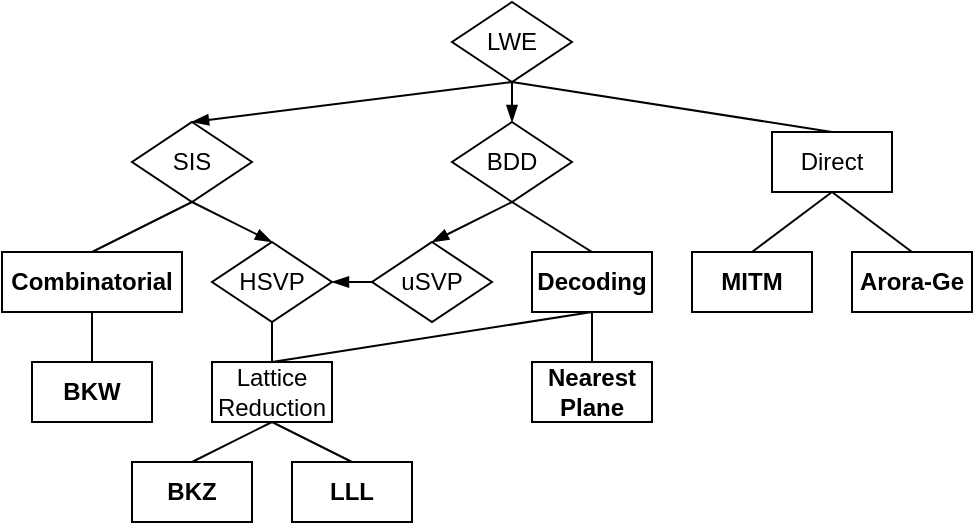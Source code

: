 <mxfile version="15.4.0" type="device"><diagram id="2hl5_CiL-nwWTZ7Ig-cd" name="Seite-1"><mxGraphModel dx="677" dy="391" grid="1" gridSize="10" guides="1" tooltips="1" connect="1" arrows="1" fold="1" page="1" pageScale="1" pageWidth="827" pageHeight="1169" math="0" shadow="0"><root><mxCell id="0"/><mxCell id="1" parent="0"/><mxCell id="na9xS7KZuAes7jPYAI4i-10" style="orthogonalLoop=1;jettySize=auto;html=1;exitX=0.5;exitY=1;exitDx=0;exitDy=0;endArrow=blockThin;endFill=1;entryX=0.5;entryY=0;entryDx=0;entryDy=0;" edge="1" parent="1" source="na9xS7KZuAes7jPYAI4i-29" target="na9xS7KZuAes7jPYAI4i-30"><mxGeometry relative="1" as="geometry"><mxPoint x="350" y="240" as="sourcePoint"/><mxPoint x="190" y="280" as="targetPoint"/></mxGeometry></mxCell><mxCell id="na9xS7KZuAes7jPYAI4i-11" style="rounded=0;orthogonalLoop=1;jettySize=auto;html=1;exitX=0.5;exitY=1;exitDx=0;exitDy=0;endArrow=blockThin;endFill=1;entryX=0.5;entryY=0;entryDx=0;entryDy=0;" edge="1" parent="1" source="na9xS7KZuAes7jPYAI4i-29" target="na9xS7KZuAes7jPYAI4i-31"><mxGeometry relative="1" as="geometry"><mxPoint x="350" y="240" as="sourcePoint"/><mxPoint x="350" y="260" as="targetPoint"/></mxGeometry></mxCell><mxCell id="na9xS7KZuAes7jPYAI4i-12" style="orthogonalLoop=1;jettySize=auto;html=1;exitX=0.5;exitY=1;exitDx=0;exitDy=0;entryX=0.5;entryY=0;entryDx=0;entryDy=0;endArrow=none;endFill=0;" edge="1" parent="1" source="na9xS7KZuAes7jPYAI4i-29" target="na9xS7KZuAes7jPYAI4i-7"><mxGeometry relative="1" as="geometry"><mxPoint x="350" y="240" as="sourcePoint"/></mxGeometry></mxCell><mxCell id="na9xS7KZuAes7jPYAI4i-15" style="orthogonalLoop=1;jettySize=auto;html=1;exitX=0.5;exitY=1;exitDx=0;exitDy=0;entryX=0.5;entryY=0;entryDx=0;entryDy=0;endArrow=none;endFill=0;" edge="1" parent="1" source="na9xS7KZuAes7jPYAI4i-30" target="na9xS7KZuAes7jPYAI4i-14"><mxGeometry relative="1" as="geometry"><mxPoint x="150" y="350" as="sourcePoint"/></mxGeometry></mxCell><mxCell id="na9xS7KZuAes7jPYAI4i-21" style="orthogonalLoop=1;jettySize=auto;html=1;exitX=0;exitY=0.5;exitDx=0;exitDy=0;entryX=1;entryY=0.5;entryDx=0;entryDy=0;endArrow=blockThin;endFill=1;" edge="1" parent="1" source="na9xS7KZuAes7jPYAI4i-33" target="na9xS7KZuAes7jPYAI4i-35"><mxGeometry relative="1" as="geometry"><mxPoint x="335" y="410" as="sourcePoint"/><mxPoint x="375" y="450" as="targetPoint"/></mxGeometry></mxCell><mxCell id="na9xS7KZuAes7jPYAI4i-22" style="orthogonalLoop=1;jettySize=auto;html=1;exitX=0.5;exitY=1;exitDx=0;exitDy=0;entryX=0.5;entryY=0;entryDx=0;entryDy=0;endArrow=blockThin;endFill=1;" edge="1" parent="1" source="na9xS7KZuAes7jPYAI4i-30" target="na9xS7KZuAes7jPYAI4i-35"><mxGeometry relative="1" as="geometry"><mxPoint x="305" y="410" as="sourcePoint"/></mxGeometry></mxCell><mxCell id="na9xS7KZuAes7jPYAI4i-27" style="orthogonalLoop=1;jettySize=auto;html=1;exitX=0.5;exitY=1;exitDx=0;exitDy=0;entryX=0.5;entryY=0;entryDx=0;entryDy=0;endArrow=none;endFill=0;" edge="1" parent="1" source="na9xS7KZuAes7jPYAI4i-7" target="na9xS7KZuAes7jPYAI4i-25"><mxGeometry relative="1" as="geometry"/></mxCell><mxCell id="na9xS7KZuAes7jPYAI4i-28" style="orthogonalLoop=1;jettySize=auto;html=1;exitX=0.5;exitY=1;exitDx=0;exitDy=0;entryX=0.5;entryY=0;entryDx=0;entryDy=0;endArrow=none;endFill=0;" edge="1" parent="1" source="na9xS7KZuAes7jPYAI4i-7" target="na9xS7KZuAes7jPYAI4i-26"><mxGeometry relative="1" as="geometry"/></mxCell><mxCell id="na9xS7KZuAes7jPYAI4i-7" value="Direct" style="rounded=0;whiteSpace=wrap;html=1;" vertex="1" parent="1"><mxGeometry x="450" y="225" width="60" height="30" as="geometry"/></mxCell><mxCell id="na9xS7KZuAes7jPYAI4i-24" style="orthogonalLoop=1;jettySize=auto;html=1;exitX=0.5;exitY=1;exitDx=0;exitDy=0;entryX=0.5;entryY=0;entryDx=0;entryDy=0;endArrow=none;endFill=0;startArrow=none;startFill=0;" edge="1" parent="1" source="na9xS7KZuAes7jPYAI4i-14" target="na9xS7KZuAes7jPYAI4i-16"><mxGeometry relative="1" as="geometry"/></mxCell><mxCell id="na9xS7KZuAes7jPYAI4i-14" value="&lt;b&gt;Combinatorial&lt;/b&gt;" style="rounded=0;whiteSpace=wrap;html=1;" vertex="1" parent="1"><mxGeometry x="65" y="285" width="90" height="30" as="geometry"/></mxCell><mxCell id="na9xS7KZuAes7jPYAI4i-16" value="&lt;b&gt;BKW&lt;/b&gt;" style="rounded=0;whiteSpace=wrap;html=1;" vertex="1" parent="1"><mxGeometry x="80" y="340" width="60" height="30" as="geometry"/></mxCell><mxCell id="na9xS7KZuAes7jPYAI4i-40" style="edgeStyle=none;orthogonalLoop=1;jettySize=auto;html=1;exitX=0.5;exitY=1;exitDx=0;exitDy=0;entryX=0.5;entryY=0;entryDx=0;entryDy=0;endArrow=none;endFill=0;" edge="1" parent="1" source="na9xS7KZuAes7jPYAI4i-17" target="na9xS7KZuAes7jPYAI4i-39"><mxGeometry relative="1" as="geometry"/></mxCell><mxCell id="na9xS7KZuAes7jPYAI4i-42" style="edgeStyle=none;orthogonalLoop=1;jettySize=auto;html=1;exitX=0.5;exitY=1;exitDx=0;exitDy=0;entryX=0.5;entryY=0;entryDx=0;entryDy=0;endArrow=none;endFill=0;" edge="1" parent="1" source="na9xS7KZuAes7jPYAI4i-17" target="na9xS7KZuAes7jPYAI4i-41"><mxGeometry relative="1" as="geometry"/></mxCell><mxCell id="na9xS7KZuAes7jPYAI4i-17" value="Lattice Reduction" style="rounded=0;whiteSpace=wrap;html=1;" vertex="1" parent="1"><mxGeometry x="170" y="340" width="60" height="30" as="geometry"/></mxCell><mxCell id="na9xS7KZuAes7jPYAI4i-45" style="edgeStyle=none;orthogonalLoop=1;jettySize=auto;html=1;exitX=0.5;exitY=1;exitDx=0;exitDy=0;entryX=0.5;entryY=0;entryDx=0;entryDy=0;endArrow=none;endFill=0;" edge="1" parent="1" source="na9xS7KZuAes7jPYAI4i-18" target="na9xS7KZuAes7jPYAI4i-17"><mxGeometry relative="1" as="geometry"/></mxCell><mxCell id="na9xS7KZuAes7jPYAI4i-18" value="&lt;b&gt;Decoding&lt;/b&gt;" style="rounded=0;whiteSpace=wrap;html=1;" vertex="1" parent="1"><mxGeometry x="330" y="285" width="60" height="30" as="geometry"/></mxCell><mxCell id="na9xS7KZuAes7jPYAI4i-25" value="&lt;b&gt;MITM&lt;/b&gt;" style="rounded=0;whiteSpace=wrap;html=1;" vertex="1" parent="1"><mxGeometry x="410" y="285" width="60" height="30" as="geometry"/></mxCell><mxCell id="na9xS7KZuAes7jPYAI4i-26" value="&lt;b&gt;Arora-Ge&lt;/b&gt;" style="rounded=0;whiteSpace=wrap;html=1;" vertex="1" parent="1"><mxGeometry x="490" y="285" width="60" height="30" as="geometry"/></mxCell><mxCell id="na9xS7KZuAes7jPYAI4i-29" value="LWE" style="rhombus;whiteSpace=wrap;html=1;" vertex="1" parent="1"><mxGeometry x="290" y="160" width="60" height="40" as="geometry"/></mxCell><mxCell id="na9xS7KZuAes7jPYAI4i-30" value="SIS" style="rhombus;whiteSpace=wrap;html=1;" vertex="1" parent="1"><mxGeometry x="130" y="220" width="60" height="40" as="geometry"/></mxCell><mxCell id="na9xS7KZuAes7jPYAI4i-37" style="edgeStyle=none;orthogonalLoop=1;jettySize=auto;html=1;exitX=0.5;exitY=1;exitDx=0;exitDy=0;entryX=0.5;entryY=0;entryDx=0;entryDy=0;endArrow=none;endFill=0;" edge="1" parent="1" source="na9xS7KZuAes7jPYAI4i-31" target="na9xS7KZuAes7jPYAI4i-18"><mxGeometry relative="1" as="geometry"/></mxCell><mxCell id="na9xS7KZuAes7jPYAI4i-31" value="BDD" style="rhombus;whiteSpace=wrap;html=1;" vertex="1" parent="1"><mxGeometry x="290" y="220" width="60" height="40" as="geometry"/></mxCell><mxCell id="na9xS7KZuAes7jPYAI4i-33" value="uSVP" style="rhombus;whiteSpace=wrap;html=1;" vertex="1" parent="1"><mxGeometry x="250" y="280" width="60" height="40" as="geometry"/></mxCell><mxCell id="na9xS7KZuAes7jPYAI4i-34" style="rounded=0;orthogonalLoop=1;jettySize=auto;html=1;exitX=0.5;exitY=1;exitDx=0;exitDy=0;endArrow=blockThin;endFill=1;entryX=0.5;entryY=0;entryDx=0;entryDy=0;" edge="1" parent="1" source="na9xS7KZuAes7jPYAI4i-31" target="na9xS7KZuAes7jPYAI4i-33"><mxGeometry relative="1" as="geometry"><mxPoint x="330" y="210" as="sourcePoint"/><mxPoint x="330" y="250" as="targetPoint"/></mxGeometry></mxCell><mxCell id="na9xS7KZuAes7jPYAI4i-36" style="edgeStyle=none;orthogonalLoop=1;jettySize=auto;html=1;exitX=0.5;exitY=1;exitDx=0;exitDy=0;entryX=0.5;entryY=0;entryDx=0;entryDy=0;endArrow=none;endFill=0;" edge="1" parent="1" source="na9xS7KZuAes7jPYAI4i-35" target="na9xS7KZuAes7jPYAI4i-17"><mxGeometry relative="1" as="geometry"/></mxCell><mxCell id="na9xS7KZuAes7jPYAI4i-35" value="HSVP" style="rhombus;whiteSpace=wrap;html=1;" vertex="1" parent="1"><mxGeometry x="170" y="280" width="60" height="40" as="geometry"/></mxCell><mxCell id="na9xS7KZuAes7jPYAI4i-39" value="&lt;b&gt;BKZ&lt;/b&gt;" style="rounded=0;whiteSpace=wrap;html=1;" vertex="1" parent="1"><mxGeometry x="130" y="390" width="60" height="30" as="geometry"/></mxCell><mxCell id="na9xS7KZuAes7jPYAI4i-41" value="&lt;b&gt;LLL&lt;/b&gt;" style="rounded=0;whiteSpace=wrap;html=1;" vertex="1" parent="1"><mxGeometry x="210" y="390" width="60" height="30" as="geometry"/></mxCell><mxCell id="na9xS7KZuAes7jPYAI4i-46" style="edgeStyle=none;orthogonalLoop=1;jettySize=auto;html=1;exitX=0.5;exitY=0;exitDx=0;exitDy=0;entryX=0.5;entryY=1;entryDx=0;entryDy=0;endArrow=none;endFill=0;" edge="1" parent="1" source="na9xS7KZuAes7jPYAI4i-44" target="na9xS7KZuAes7jPYAI4i-18"><mxGeometry relative="1" as="geometry"/></mxCell><mxCell id="na9xS7KZuAes7jPYAI4i-44" value="&lt;b&gt;Nearest Plane&lt;/b&gt;" style="rounded=0;whiteSpace=wrap;html=1;" vertex="1" parent="1"><mxGeometry x="330" y="340" width="60" height="30" as="geometry"/></mxCell></root></mxGraphModel></diagram></mxfile>